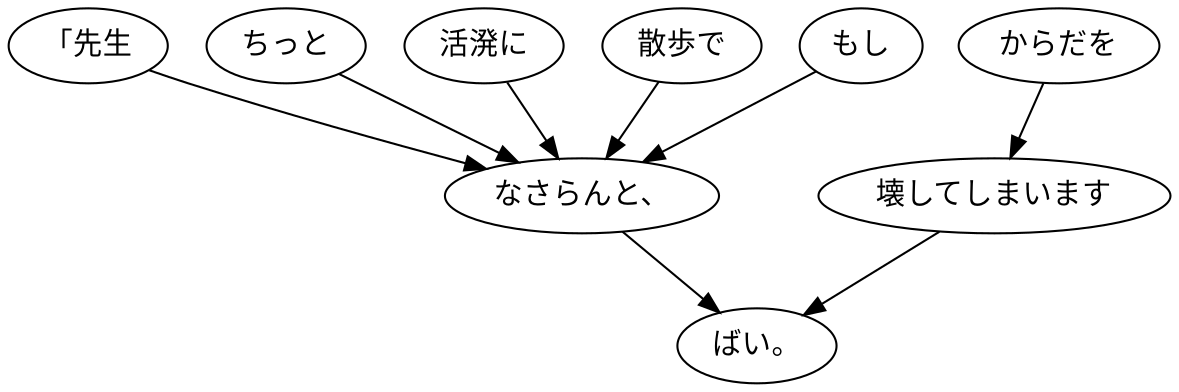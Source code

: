 digraph graph3112 {
	node0 [label="「先生"];
	node1 [label="ちっと"];
	node2 [label="活溌に"];
	node3 [label="散歩で"];
	node4 [label="もし"];
	node5 [label="なさらんと、"];
	node6 [label="からだを"];
	node7 [label="壊してしまいます"];
	node8 [label="ばい。"];
	node0 -> node5;
	node1 -> node5;
	node2 -> node5;
	node3 -> node5;
	node4 -> node5;
	node5 -> node8;
	node6 -> node7;
	node7 -> node8;
}
